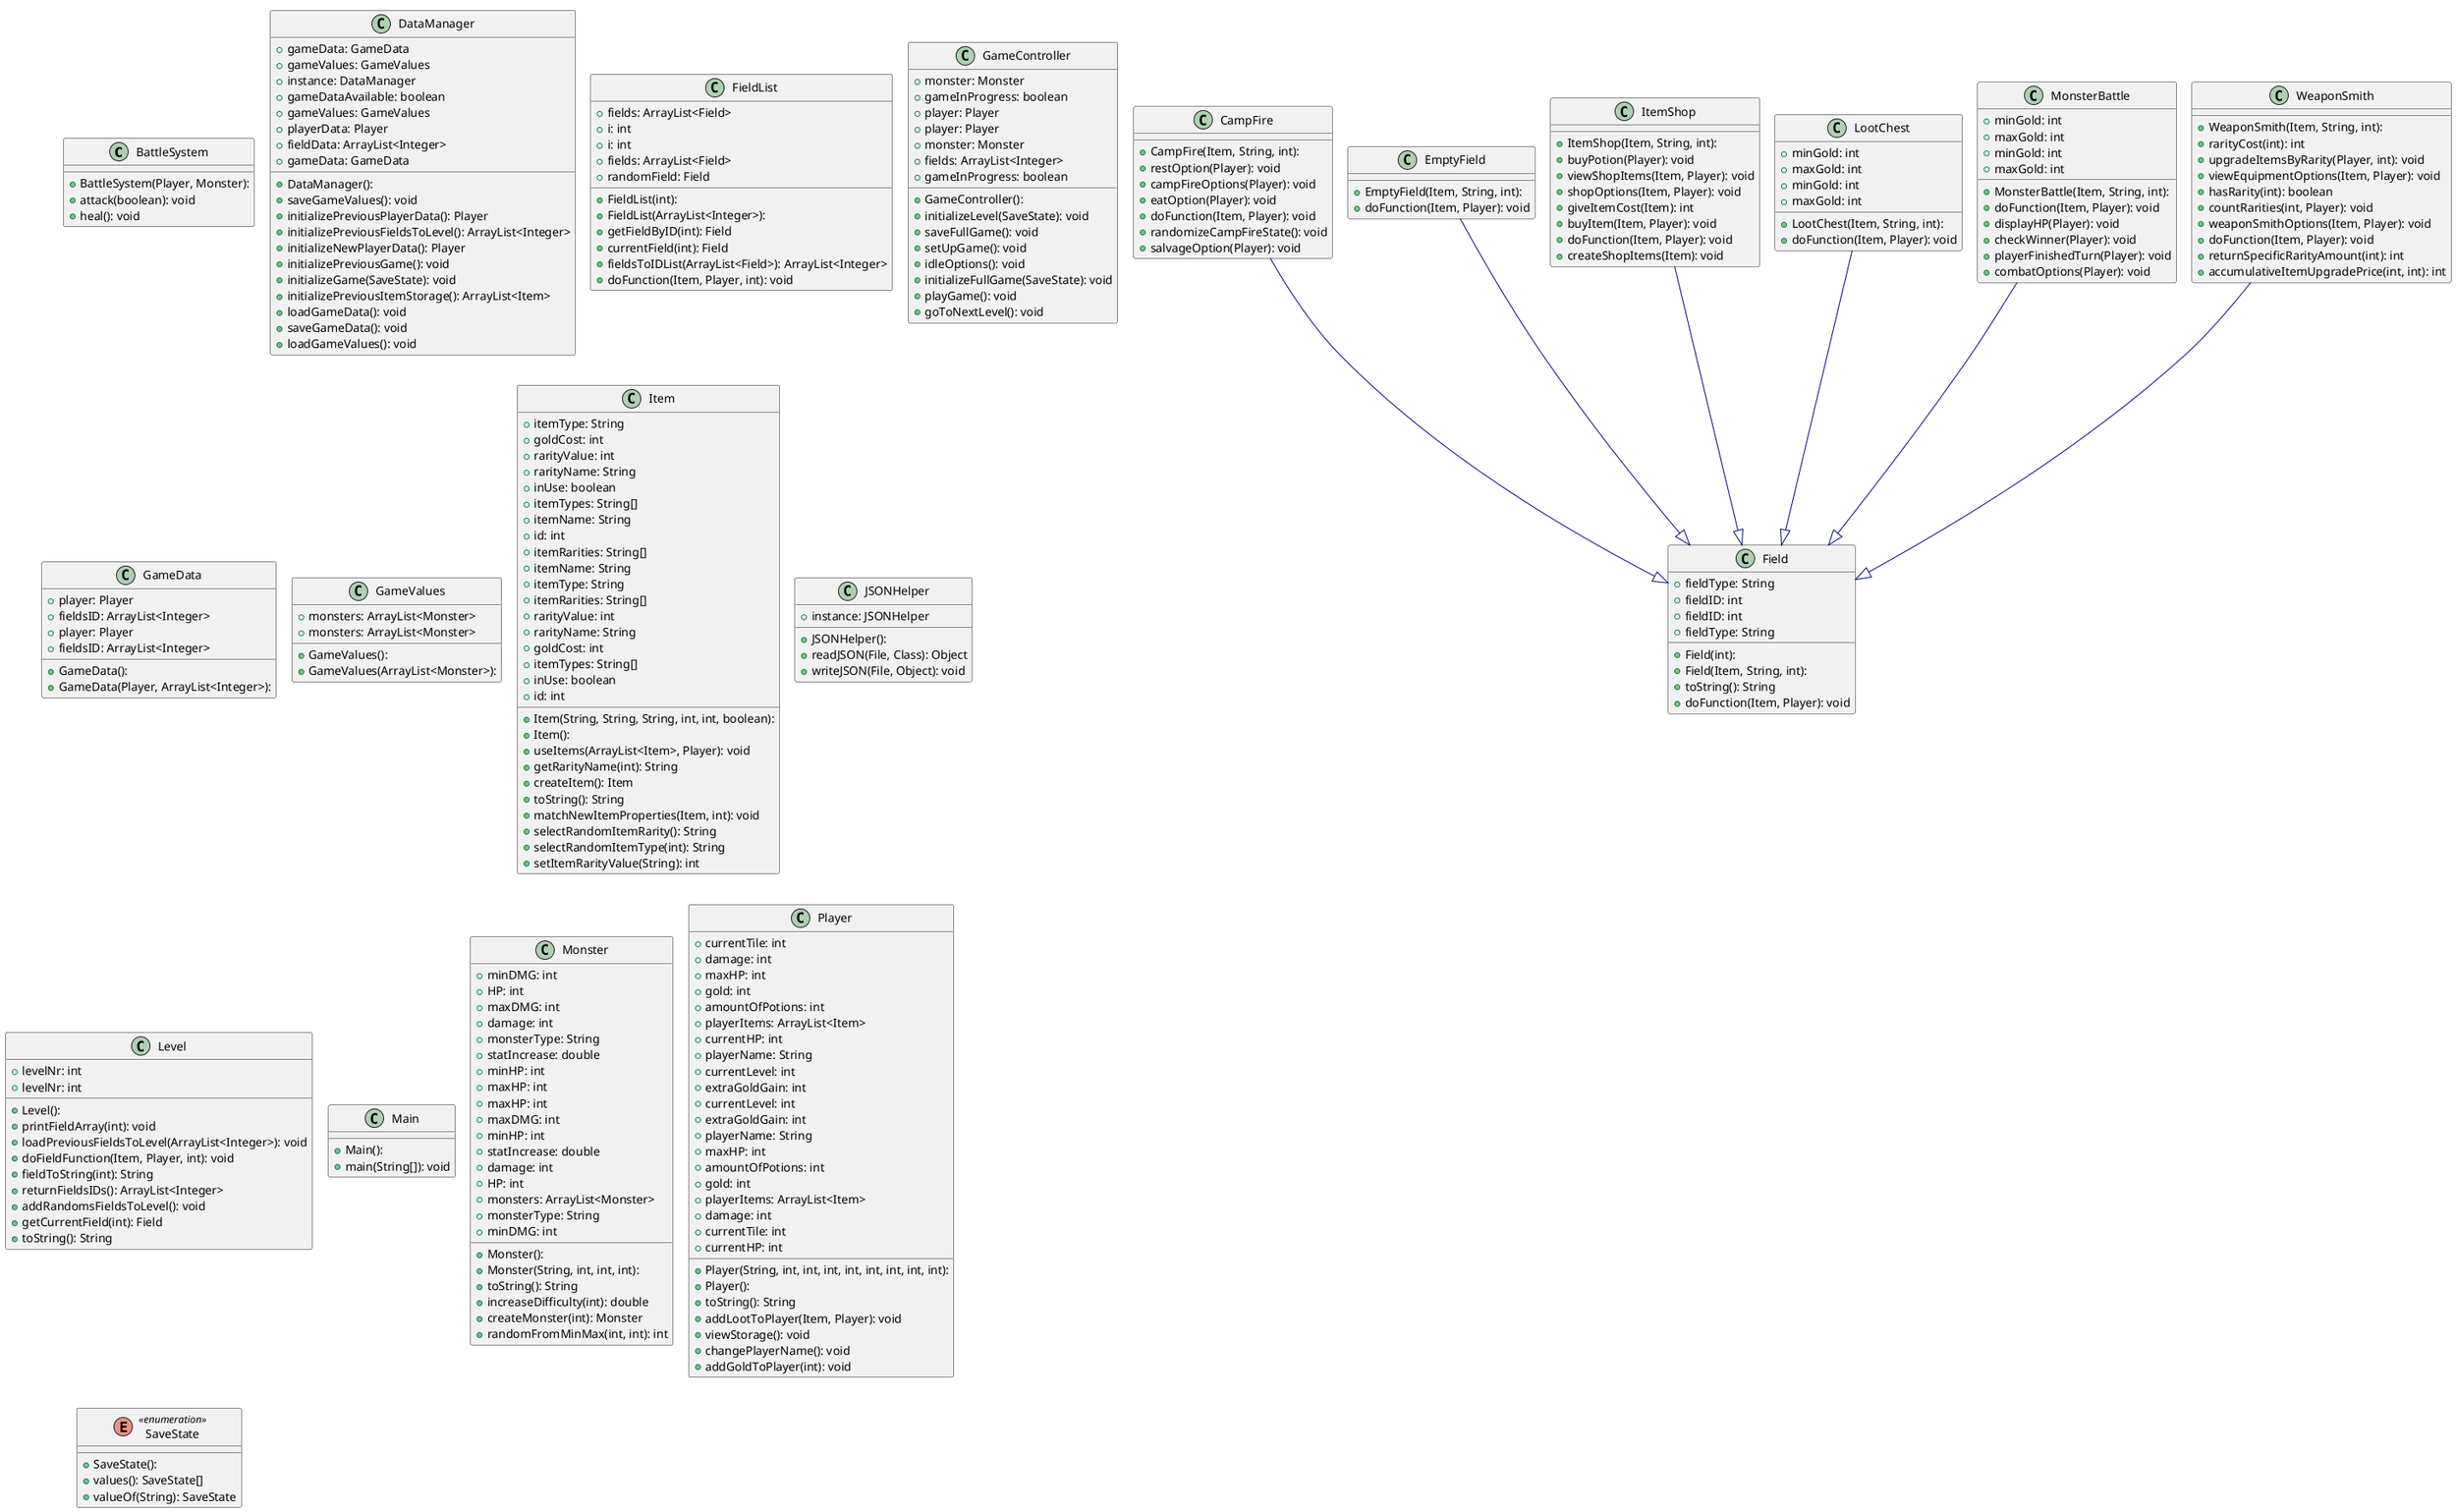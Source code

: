 @startuml
'https://plantuml.com/class-diagram

!pragma layout smetana

top to bottom direction
skinparam linetype ortho

class BattleSystem {
  + BattleSystem(Player, Monster):
  + attack(boolean): void
  + heal(): void
}
class CampFire {
  + CampFire(Item, String, int):
  + restOption(Player): void
  + campFireOptions(Player): void
  + eatOption(Player): void
  + doFunction(Item, Player): void
  + randomizeCampFireState(): void
  + salvageOption(Player): void
}
class DataManager {
  + DataManager():
  + gameData: GameData
  + gameValues: GameValues
  + saveGameValues(): void
  + initializePreviousPlayerData(): Player
  + initializePreviousFieldsToLevel(): ArrayList<Integer>
  + initializeNewPlayerData(): Player
  + initializePreviousGame(): void
  + initializeGame(SaveState): void
  + initializePreviousItemStorage(): ArrayList<Item>
  + loadGameData(): void
  + saveGameData(): void
  + loadGameValues(): void
  + instance: DataManager
  + gameDataAvailable: boolean
  + gameValues: GameValues
  + playerData: Player
  + fieldData: ArrayList<Integer>
  + gameData: GameData
}
class EmptyField {
  + EmptyField(Item, String, int):
  + doFunction(Item, Player): void
}
class Field {
  + Field(int):
  + Field(Item, String, int):
  + fieldType: String
  + fieldID: int
  + toString(): String
  + doFunction(Item, Player): void
  + fieldID: int
  + fieldType: String
}
class FieldList {
  + FieldList(int):
  + FieldList(ArrayList<Integer>):
  + fields: ArrayList<Field>
  + i: int
  + getFieldByID(int): Field
  + currentField(int): Field
  + fieldsToIDList(ArrayList<Field>): ArrayList<Integer>
  + doFunction(Item, Player, int): void
  + i: int
  + fields: ArrayList<Field>
  + randomField: Field
}
class GameController {
  + GameController():
  + monster: Monster
  + gameInProgress: boolean
  + player: Player
  + initializeLevel(SaveState): void
  + saveFullGame(): void
  + setUpGame(): void
  + idleOptions(): void
  + initializeFullGame(SaveState): void
  + playGame(): void
  + goToNextLevel(): void
  + player: Player
  + monster: Monster
  + fields: ArrayList<Integer>
  + gameInProgress: boolean
}
class GameData {
  + GameData():
  + GameData(Player, ArrayList<Integer>):
  + player: Player
  + fieldsID: ArrayList<Integer>
  + player: Player
  + fieldsID: ArrayList<Integer>
}
class GameValues {
  + GameValues():
  + GameValues(ArrayList<Monster>):
  + monsters: ArrayList<Monster>
  + monsters: ArrayList<Monster>
}
class Item {
  + Item(String, String, String, int, int, boolean):
  + Item():
  + itemType: String
  + goldCost: int
  + rarityValue: int
  + rarityName: String
  + inUse: boolean
  + itemTypes: String[]
  + itemName: String
  + id: int
  + itemRarities: String[]
  + useItems(ArrayList<Item>, Player): void
  + getRarityName(int): String
  + createItem(): Item
  + toString(): String
  + matchNewItemProperties(Item, int): void
  + selectRandomItemRarity(): String
  + selectRandomItemType(int): String
  + setItemRarityValue(String): int
  + itemName: String
  + itemType: String
  + itemRarities: String[]
  + rarityValue: int
  + rarityName: String
  + goldCost: int
  + itemTypes: String[]
  + inUse: boolean
  + id: int
}
class ItemShop {
  + ItemShop(Item, String, int):
  + buyPotion(Player): void
  + viewShopItems(Item, Player): void
  + shopOptions(Item, Player): void
  + giveItemCost(Item): int
  + buyItem(Item, Player): void
  + doFunction(Item, Player): void
  + createShopItems(Item): void
}
class JSONHelper {
  + JSONHelper():
  + readJSON(File, Class): Object
  + writeJSON(File, Object): void
  + instance: JSONHelper
}
class Level {
  + Level():
  + levelNr: int
  + printFieldArray(int): void
  + loadPreviousFieldsToLevel(ArrayList<Integer>): void
  + doFieldFunction(Item, Player, int): void
  + fieldToString(int): String
  + returnFieldsIDs(): ArrayList<Integer>
  + addRandomsFieldsToLevel(): void
  + getCurrentField(int): Field
  + toString(): String
  + levelNr: int
}
class LootChest {
  + LootChest(Item, String, int):
  + minGold: int
  + maxGold: int
  + doFunction(Item, Player): void
  + minGold: int
  + maxGold: int
}
class Main {
  + Main():
  + main(String[]): void
}
class Monster {
  + Monster():
  + Monster(String, int, int, int):
  + minDMG: int
  + HP: int
  + maxDMG: int
  + damage: int
  + monsterType: String
  + statIncrease: double
  + minHP: int
  + maxHP: int
  + toString(): String
  + increaseDifficulty(int): double
  + createMonster(int): Monster
  + randomFromMinMax(int, int): int
  + maxHP: int
  + maxDMG: int
  + minHP: int
  + statIncrease: double
  + damage: int
  + HP: int
  + monsters: ArrayList<Monster>
  + monsterType: String
  + minDMG: int
}
class MonsterBattle {
  + MonsterBattle(Item, String, int):
  + minGold: int
  + maxGold: int
  + doFunction(Item, Player): void
  + displayHP(Player): void
  + checkWinner(Player): void
  + playerFinishedTurn(Player): void
  + combatOptions(Player): void
  + minGold: int
  + maxGold: int
}
class Player {
  + Player(String, int, int, int, int, int, int, int, int):
  + Player():
  + currentTile: int
  + damage: int
  + maxHP: int
  + gold: int
  + amountOfPotions: int
  + playerItems: ArrayList<Item>
  + currentHP: int
  + playerName: String
  + currentLevel: int
  + extraGoldGain: int
  + toString(): String
  + addLootToPlayer(Item, Player): void
  + viewStorage(): void
  + changePlayerName(): void
  + addGoldToPlayer(int): void
  + currentLevel: int
  + extraGoldGain: int
  + playerName: String
  + maxHP: int
  + amountOfPotions: int
  + gold: int
  + playerItems: ArrayList<Item>
  + damage: int
  + currentTile: int
  + currentHP: int
}
enum SaveState << enumeration >> {
  + SaveState():
  + values(): SaveState[]
  + valueOf(String): SaveState
}
class WeaponSmith {
  + WeaponSmith(Item, String, int):
  + rarityCost(int): int
  + upgradeItemsByRarity(Player, int): void
  + viewEquipmentOptions(Item, Player): void
  + hasRarity(int): boolean
  + countRarities(int, Player): void
  + weaponSmithOptions(Item, Player): void
  + doFunction(Item, Player): void
  + returnSpecificRarityAmount(int): int
  + accumulativeItemUpgradePrice(int, int): int
}

CampFire        -[#000082,plain]-^  Field
EmptyField      -[#000082,plain]-^  Field
ItemShop        -[#000082,plain]-^  Field
LootChest       -[#000082,plain]-^  Field
MonsterBattle   -[#000082,plain]-^  Field
WeaponSmith     -[#000082,plain]-^  Field
@enduml
